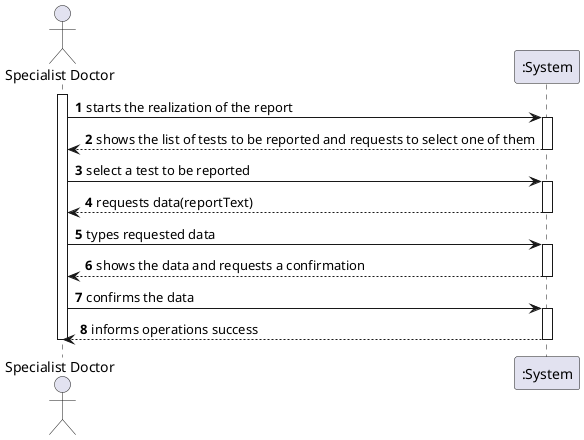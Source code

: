 @startuml
Actor "Specialist Doctor" as SD
participant ":System" as SY

autonumber

activate SD
SD -> SY : starts the realization of the report

activate SY
SY --> SD : shows the list of tests to be reported and requests to select one of them
deactivate SY

SD -> SY : select a test to be reported

activate SY
SY --> SD : requests data(reportText)
deactivate SY

SD -> SY : types requested data

activate SY
SY --> SD : shows the data and requests a confirmation
deactivate SY

SD -> SY : confirms the data 

activate SY
SY --> SD : informs operations success 
deactivate SY

deactivate SD
@enduml